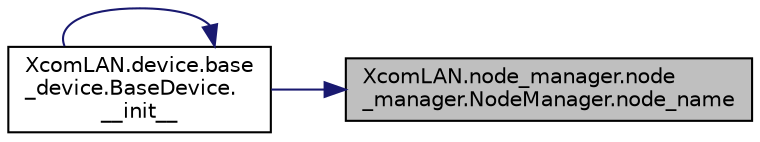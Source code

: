 digraph "XcomLAN.node_manager.node_manager.NodeManager.node_name"
{
 // LATEX_PDF_SIZE
  edge [fontname="Helvetica",fontsize="10",labelfontname="Helvetica",labelfontsize="10"];
  node [fontname="Helvetica",fontsize="10",shape=record];
  rankdir="RL";
  Node1 [label="XcomLAN.node_manager.node\l_manager.NodeManager.node_name",height=0.2,width=0.4,color="black", fillcolor="grey75", style="filled", fontcolor="black",tooltip=" "];
  Node1 -> Node2 [dir="back",color="midnightblue",fontsize="10",style="solid",fontname="Helvetica"];
  Node2 [label="XcomLAN.device.base\l_device.BaseDevice.\l__init__",height=0.2,width=0.4,color="black", fillcolor="white", style="filled",URL="$dc/d24/class_xcom_l_a_n_1_1device_1_1base__device_1_1_base_device.html#ab78d8c534ec3125c67aae7ca76139260",tooltip=" "];
  Node2 -> Node2 [dir="back",color="midnightblue",fontsize="10",style="solid",fontname="Helvetica"];
}
